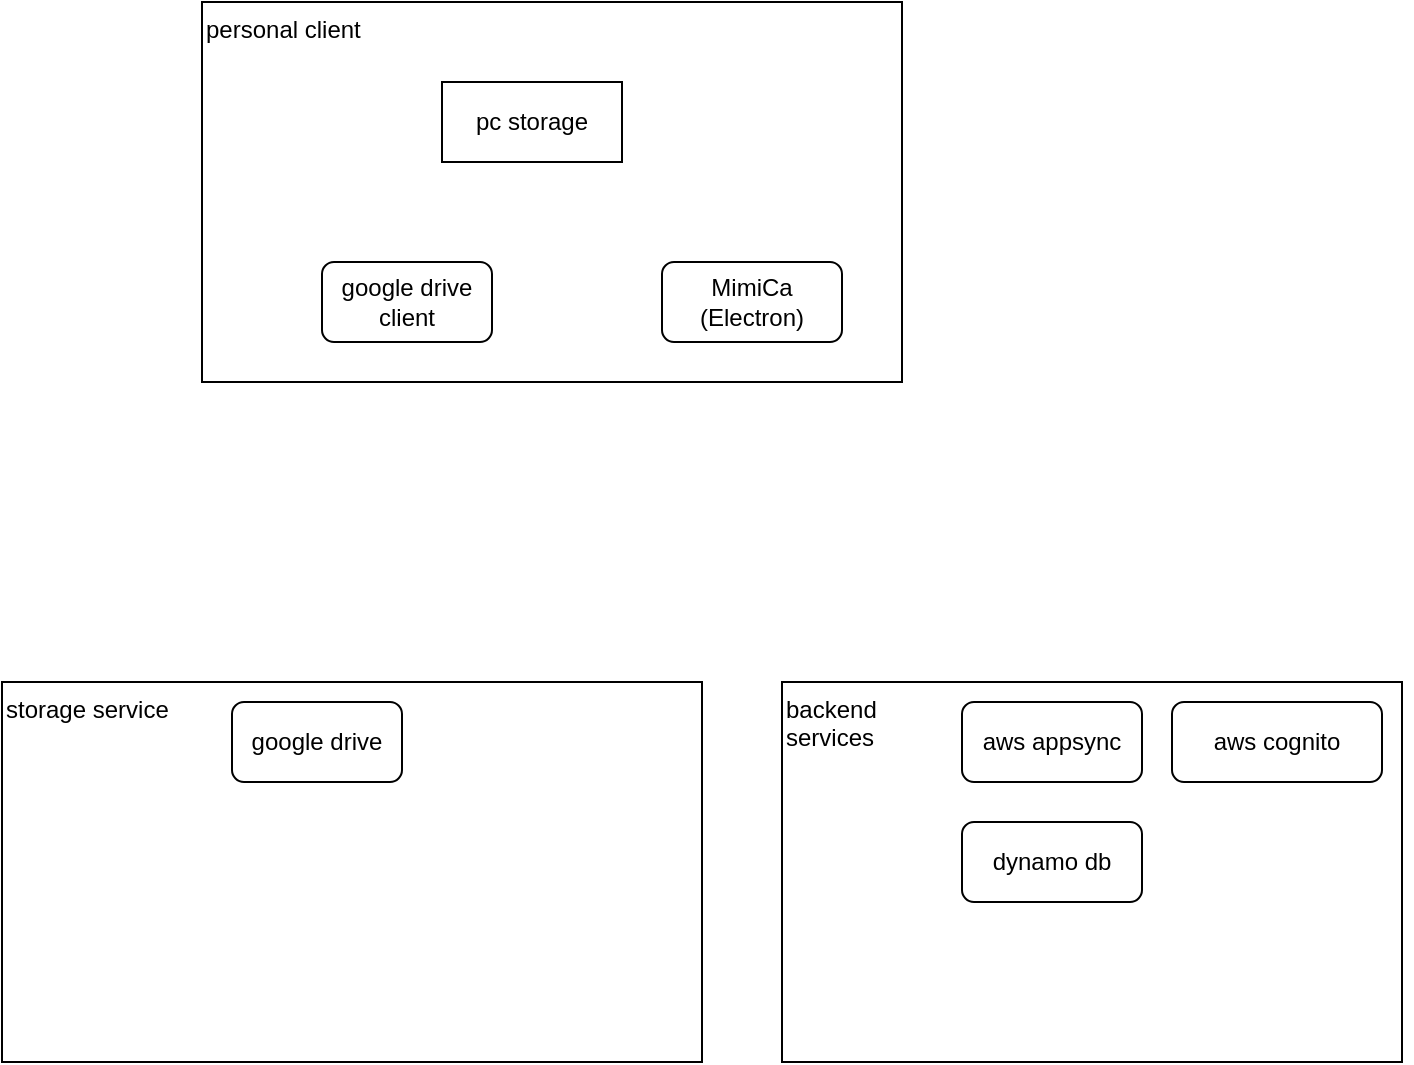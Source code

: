 <mxfile>
    <diagram id="PQjaSVPLRPWlCj5yYaFx" name="ページ1">
        <mxGraphModel dx="1074" dy="790" grid="1" gridSize="10" guides="1" tooltips="1" connect="1" arrows="1" fold="1" page="1" pageScale="1" pageWidth="827" pageHeight="1169" math="0" shadow="0">
            <root>
                <mxCell id="0"/>
                <mxCell id="1" parent="0"/>
                <mxCell id="4" value="" style="group;fillColor=none;" vertex="1" connectable="0" parent="1">
                    <mxGeometry x="70" y="420" width="350" height="190" as="geometry"/>
                </mxCell>
                <mxCell id="3" value="storage service" style="rounded=0;whiteSpace=wrap;html=1;align=left;verticalAlign=top;" vertex="1" parent="4">
                    <mxGeometry width="350" height="190" as="geometry"/>
                </mxCell>
                <mxCell id="2" value="google drive" style="rounded=1;whiteSpace=wrap;html=1;" vertex="1" parent="4">
                    <mxGeometry x="115" y="10" width="85" height="40" as="geometry"/>
                </mxCell>
                <mxCell id="8" value="" style="group;fillColor=none;" vertex="1" connectable="0" parent="1">
                    <mxGeometry x="170" y="80" width="350" height="190" as="geometry"/>
                </mxCell>
                <mxCell id="9" value="personal client" style="rounded=0;whiteSpace=wrap;html=1;align=left;verticalAlign=top;" vertex="1" parent="8">
                    <mxGeometry width="350" height="190" as="geometry"/>
                </mxCell>
                <mxCell id="10" value="google drive&lt;br&gt;client" style="rounded=1;whiteSpace=wrap;html=1;" vertex="1" parent="8">
                    <mxGeometry x="60" y="130" width="85" height="40" as="geometry"/>
                </mxCell>
                <mxCell id="5" value="MimiCa&lt;br&gt;(Electron)" style="rounded=1;whiteSpace=wrap;html=1;" vertex="1" parent="8">
                    <mxGeometry x="230" y="130" width="90" height="40" as="geometry"/>
                </mxCell>
                <mxCell id="15" value="pc storage" style="rounded=0;whiteSpace=wrap;html=1;fillColor=default;" vertex="1" parent="8">
                    <mxGeometry x="120" y="40" width="90" height="40" as="geometry"/>
                </mxCell>
                <mxCell id="11" value="" style="group" vertex="1" connectable="0" parent="1">
                    <mxGeometry x="460" y="420" width="315" height="190" as="geometry"/>
                </mxCell>
                <mxCell id="7" value="backend&lt;br&gt;services" style="rounded=0;whiteSpace=wrap;html=1;fillColor=default;align=left;verticalAlign=top;" vertex="1" parent="11">
                    <mxGeometry width="310" height="190" as="geometry"/>
                </mxCell>
                <mxCell id="6" value="aws appsync" style="rounded=1;whiteSpace=wrap;html=1;" vertex="1" parent="11">
                    <mxGeometry x="90" y="10" width="90" height="40" as="geometry"/>
                </mxCell>
                <mxCell id="12" value="aws cognito" style="rounded=1;whiteSpace=wrap;html=1;fillColor=default;" vertex="1" parent="11">
                    <mxGeometry x="195" y="10" width="105" height="40" as="geometry"/>
                </mxCell>
                <mxCell id="14" value="dynamo db" style="rounded=1;whiteSpace=wrap;html=1;fillColor=default;" vertex="1" parent="11">
                    <mxGeometry x="90" y="70" width="90" height="40" as="geometry"/>
                </mxCell>
            </root>
        </mxGraphModel>
    </diagram>
</mxfile>